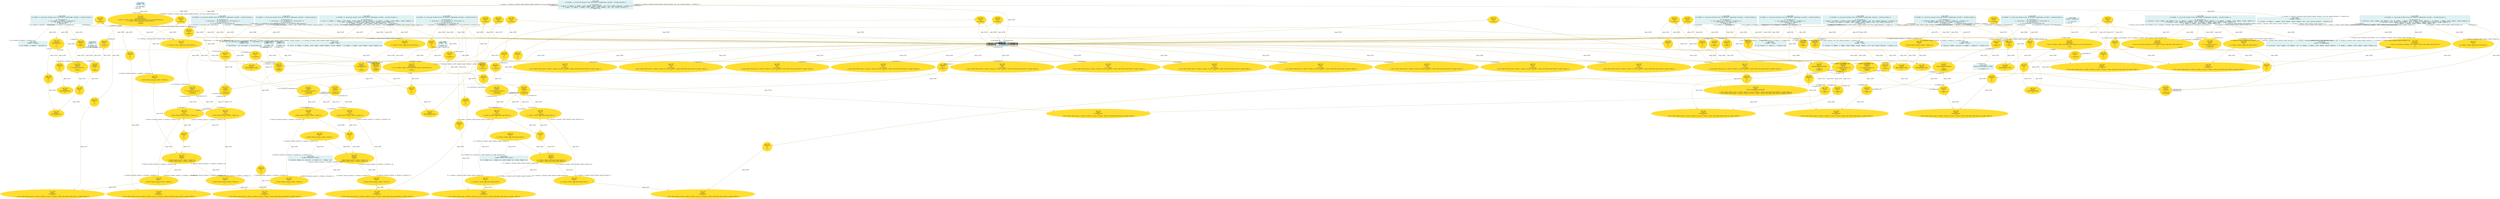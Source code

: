 digraph g{node_21521 [shape="box", style="filled", color="#dff1f2", fontname="Courier", label="node_21521
<%=a0%>=theInterface.mouse;

0: {buttons: Number out, position: {x: Number out, y: Number out}}" ]
node_21523 [shape="box", style="filled", color="#dff1f2", fontname="Courier", label="node_21523
<%=a0%>=theInterface.layout;

0: {x: Number out, y: Number out, width: Number out, height: Number out}" ]
node_21525 [shape="box", style="filled", color="#dff1f2", fontname="Courier", label="node_21525
theInterface.graphics=<%=a0%>;

0: Graphics in" ]
node_21533 [shape="ellipse", style="filled", color="#ffde2f", fontname="Times", label="node_21533
Identifier
#thebuttonsofthemouse
0: ?" ]
node_21536 [shape="ellipse", style="filled", color="#ffde2f", fontname="Times", label="node_21536
CoReference
$?
0: ?
1: ?" ]
node_21539 [shape="ellipse", style="filled", color="#ffde2f", fontname="Times", label="node_21539
Identifier
#thepositionofthemouse
0: ?" ]
node_21541 [shape="ellipse", style="filled", color="#ffde2f", fontname="Times", label="node_21541
CoReference
$?
0: ?
1: ?" ]
node_21544 [shape="ellipse", style="filled", color="#ffde2f", fontname="Times", label="node_21544
Composition
{buttons:$,position:$}
0: ?
1: ?
2: ?" ]
node_21548 [shape="ellipse", style="filled", color="#ffde2f", fontname="Times", label="node_21548
Identifier
#thelayoutforbuttonwidget
0: ?" ]
node_21551 [shape="ellipse", style="filled", color="#ffde2f", fontname="Times", label="node_21551
CoReference
$?
0: ?
1: ?" ]
node_21554 [shape="ellipse", style="filled", color="#ffde2f", fontname="Times", label="node_21554
Identifier
#thegraphicsforbuttonwidget
0: ?" ]
node_21557 [shape="ellipse", style="filled", color="#ffde2f", fontname="Times", label="node_21557
Reference
$!
0: ?
1: ?" ]
node_21570 [shape="ellipse", style="filled", color="#ffde2f", fontname="Times", label="node_21570
Reference
$!
0: ?
1: ?" ]
node_21574 [shape="ellipse", style="filled", color="#ffde2f", fontname="Times", label="node_21574
Identifier
#$withaddedmargin$
0: ?
1: ?
2: Number in" ]
node_21579 [shape="ellipse", style="filled", color="#ffde2f", fontname="Times", label="node_21579
Reference
$!
0: {x: Number, y: Number, width: Number, height: Number} out
1: ?" ]
node_21584 [shape="ellipse", style="filled", color="#ffde2f", fontname="Times", label="node_21584
Composition
{rect:$margin:$}
0: {rect: {x: Number, y: Number, width: Number, height: Number}, margin: Number} out
1: ?
2: Number in" ]
node_21588 [shape="ellipse", style="filled", color="#ffde2f", fontname="Times", label="node_21588
CoReference
$?
0: {x: Number, y: Number, width: Number, height: Number} in
1: ?" ]
node_21602 [shape="ellipse", style="filled", color="#ffde2f", fontname="Times", label="node_21602
Reference
$!
0: ?
1: ?" ]
node_21610 [shape="ellipse", style="filled", color="#ffde2f", fontname="Times", label="node_21610
Identifier
#resultof$==$
0: ?
1: ?
2: Number in" ]
node_21615 [shape="ellipse", style="filled", color="#ffde2f", fontname="Times", label="node_21615
Reference
$!
0: Boolean out
1: ?" ]
node_21620 [shape="ellipse", style="filled", color="#ffde2f", fontname="Times", label="node_21620
Composition
{a:$,b:$}
0: {a: Number, b: Number} out
1: ?
2: Number in" ]
node_21624 [shape="ellipse", style="filled", color="#ffde2f", fontname="Times", label="node_21624
CoReference
$?
0: Boolean in
1: ?" ]
node_21636 [shape="ellipse", style="filled", color="#ffde2f", fontname="Times", label="node_21636
Composition
{layout:$text:$pushed:$}
0: {layout: {x: Number, y: Number, width: Number, height: Number}, text: Text, pushed: Boolean} out
1: {x: Number, y: Number, width: Number, height: Number} in
2: Text in
3: Boolean in" ]
node_21641 [shape="ellipse", style="filled", color="#ffde2f", fontname="Times", label="node_21641
CoReference
$?
0: Graphics in
1: ?" ]
node_21659 [shape="ellipse", style="filled", color="#ffde2f", fontname="Times", label="node_21659
Identifier
#thelayoutforlabelwidget
0: ?" ]
node_21662 [shape="ellipse", style="filled", color="#ffde2f", fontname="Times", label="node_21662
CoReference
$?
0: ?
1: ?" ]
node_21665 [shape="ellipse", style="filled", color="#ffde2f", fontname="Times", label="node_21665
Identifier
#thegraphicsforlabelwidget
0: ?" ]
node_21668 [shape="ellipse", style="filled", color="#ffde2f", fontname="Times", label="node_21668
Reference
$!
0: ?
1: ?" ]
node_21677 [shape="ellipse", style="filled", color="#ffde2f", fontname="Times", label="node_21677
Reference
$!
0: ?
1: ?" ]
node_21682 [shape="ellipse", style="filled", color="#ffde2f", fontname="Times", label="node_21682
Composition
{layout:$text:$}
0: {layout: {x: Number, y: Number, width: Number, height: Number}, text: Text, pushed: Boolean} out
1: ?
2: Text in" ]
node_21686 [shape="ellipse", style="filled", color="#ffde2f", fontname="Times", label="node_21686
CoReference
$?
0: Graphics in
1: ?" ]
node_21704 [shape="ellipse", style="filled", color="#ffde2f", fontname="Times", label="node_21704
Identifier
#resultof$.mouse
0: ?
1: {mouse: {buttons: Number, position: {x: Number, y: Number}} out, layout: {x: Number, y: Number, width: Number, height: Number} out, graphics: Graphics in}" ]
node_21708 [shape="ellipse", style="filled", color="#ffde2f", fontname="Times", label="node_21708
Reference
$!
0: {buttons: Number, position: {x: Number, y: Number}} in
1: ?" ]
node_21711 [shape="ellipse", style="filled", color="#ffde2f", fontname="Times", label="node_21711
CoReference
$?
0: ?
1: ?" ]
node_21717 [shape="ellipse", style="filled", color="#ffde2f", fontname="Times", label="node_21717
Affectation
$=$
0: Activation in
1: {mouse: {buttons: Number, position: {x: Number, y: Number}} out, layout: {x: Number, y: Number, width: Number, height: Number} out, graphics: Graphics in}
2: ?" ]
node_21726 [shape="ellipse", style="filled", color="#ffde2f", fontname="Times", label="node_21726
Identifier
#resultof$.mouse
0: ?
1: {mouse: {buttons: Number, position: {x: Number, y: Number}} out, layout: {x: Number, y: Number, width: Number, height: Number} out, graphics: Graphics in}" ]
node_21730 [shape="ellipse", style="filled", color="#ffde2f", fontname="Times", label="node_21730
Reference
$!
0: {buttons: Number, position: {x: Number, y: Number}} in
1: ?" ]
node_21733 [shape="ellipse", style="filled", color="#ffde2f", fontname="Times", label="node_21733
CoReference
$?
0: ?
1: ?" ]
node_21739 [shape="ellipse", style="filled", color="#ffde2f", fontname="Times", label="node_21739
Affectation
$=$
0: Activation in
1: {mouse: {buttons: Number, position: {x: Number, y: Number}} out, layout: {x: Number, y: Number, width: Number, height: Number} out, graphics: Graphics in}
2: ?" ]
node_21748 [shape="ellipse", style="filled", color="#ffde2f", fontname="Times", label="node_21748
Identifier
#both$and$
0: ?
1: {buttons: Number, position: {x: Number, y: Number}} out
2: {buttons: Number, position: {x: Number, y: Number}} out" ]
node_21753 [shape="ellipse", style="filled", color="#ffde2f", fontname="Times", label="node_21753
CoReference
$?
0: {buttons: Number, position: {x: Number, y: Number}} in
1: ?" ]
node_21756 [shape="ellipse", style="filled", color="#ffde2f", fontname="Times", label="node_21756
Reference
$!
0: ?
1: ?" ]
node_21760 [shape="ellipse", style="filled", color="#ffde2f", fontname="Times", label="node_21760
Affectation
$=$
0: Activation in
1: {buttons: Number, position: {x: Number, y: Number}} out
2: ?" ]
node_21765 [shape="ellipse", style="filled", color="#ffde2f", fontname="Times", label="node_21765
Affectation
$=$
0: Activation in
1: {buttons: Number, position: {x: Number, y: Number}} out
2: ?" ]
node_21770 [shape="ellipse", style="filled", color="#ffde2f", fontname="Times", label="node_21770
Identifier
variableall$$
0: ?
1: Activation out
2: Activation out" ]
node_21775 [shape="ellipse", style="filled", color="#ffde2f", fontname="Times", label="node_21775
CoReference
$?
0: Activation in
1: ?" ]
node_21783 [shape="ellipse", style="filled", color="#ffde2f", fontname="Times", label="node_21783
Reference
$!
0: Activation out
1: ?" ]
node_21786 [shape="ellipse", style="filled", color="#ffde2f", fontname="Times", label="node_21786
Composition
{a:$b:$}
0: {a: Activation, b: Activation} in
1: Activation out
2: Activation out" ]
node_21803 [shape="ellipse", style="filled", color="#ffde2f", fontname="Times", label="node_21803
Identifier
#thelayoutofsplitcolumncontaining$and$
0: ?
1: {mouse: {buttons: Number, position: {x: Number, y: Number}} out, layout: {x: Number, y: Number, width: Number, height: Number} out, graphics: Graphics in}
2: {mouse: {buttons: Number, position: {x: Number, y: Number}} out, layout: {x: Number, y: Number, width: Number, height: Number} out, graphics: Graphics in}" ]
node_21808 [shape="ellipse", style="filled", color="#ffde2f", fontname="Times", label="node_21808
CoReference
$?
0: ?
1: ?" ]
node_21811 [shape="ellipse", style="filled", color="#ffde2f", fontname="Times", label="node_21811
Identifier
#resultof$.graphics
0: ?
1: {mouse: {buttons: Number, position: {x: Number, y: Number}} out, layout: {x: Number, y: Number, width: Number, height: Number} out, graphics: Graphics in}" ]
node_21815 [shape="ellipse", style="filled", color="#ffde2f", fontname="Times", label="node_21815
Reference
$!
0: Graphics out
1: ?" ]
node_21818 [shape="ellipse", style="filled", color="#ffde2f", fontname="Times", label="node_21818
CoReference
$?
0: ?
1: ?" ]
node_21824 [shape="ellipse", style="filled", color="#ffde2f", fontname="Times", label="node_21824
Affectation
$=$
0: Activation in
1: {mouse: {buttons: Number, position: {x: Number, y: Number}} out, layout: {x: Number, y: Number, width: Number, height: Number} out, graphics: Graphics in}
2: ?" ]
node_21833 [shape="ellipse", style="filled", color="#ffde2f", fontname="Times", label="node_21833
Identifier
#resultof$.graphics
0: ?
1: {mouse: {buttons: Number, position: {x: Number, y: Number}} out, layout: {x: Number, y: Number, width: Number, height: Number} out, graphics: Graphics in}" ]
node_21837 [shape="ellipse", style="filled", color="#ffde2f", fontname="Times", label="node_21837
Reference
$!
0: Graphics out
1: ?" ]
node_21840 [shape="ellipse", style="filled", color="#ffde2f", fontname="Times", label="node_21840
CoReference
$?
0: ?
1: ?" ]
node_21846 [shape="ellipse", style="filled", color="#ffde2f", fontname="Times", label="node_21846
Affectation
$=$
0: Activation in
1: {mouse: {buttons: Number, position: {x: Number, y: Number}} out, layout: {x: Number, y: Number, width: Number, height: Number} out, graphics: Graphics in}
2: ?" ]
node_21855 [shape="ellipse", style="filled", color="#ffde2f", fontname="Times", label="node_21855
Identifier
#resultofgraphicscontaining$and$
0: ?
1: Graphics in
2: Graphics in" ]
node_21860 [shape="ellipse", style="filled", color="#ffde2f", fontname="Times", label="node_21860
Reference
$!
0: Graphics out
1: ?" ]
node_21866 [shape="ellipse", style="filled", color="#ffde2f", fontname="Times", label="node_21866
Composition
{a:$,b:$}
0: {a: Graphics, b: Graphics} out
1: Graphics in
2: Graphics in" ]
node_21870 [shape="ellipse", style="filled", color="#ffde2f", fontname="Times", label="node_21870
CoReference
$?
0: Graphics in
1: ?" ]
node_21895 [shape="ellipse", style="filled", color="#ffde2f", fontname="Times", label="node_21895
Composition
{start:$end:$}
0: ?
1: Number in
2: Number in" ]
node_21899 [shape="ellipse", style="filled", color="#ffde2f", fontname="Times", label="node_21899
Reference
$!
0: ?
1: ?" ]
node_21903 [shape="ellipse", style="filled", color="#ffde2f", fontname="Times", label="node_21903
Composition
{interval:$rect:$}
0: {interval: {start: Number, end: Number}, rect: {x: Number, y: Number, width: Number, height: Number}} out
1: ?
2: ?" ]
node_21907 [shape="ellipse", style="filled", color="#ffde2f", fontname="Times", label="node_21907
Identifier
#resultof$.layout
0: ?
1: {mouse: {buttons: Number, position: {x: Number, y: Number}} out, layout: {x: Number, y: Number, width: Number, height: Number} out, graphics: Graphics in}" ]
node_21911 [shape="ellipse", style="filled", color="#ffde2f", fontname="Times", label="node_21911
Reference
$!
0: {x: Number, y: Number, width: Number, height: Number} in
1: ?" ]
node_21914 [shape="ellipse", style="filled", color="#ffde2f", fontname="Times", label="node_21914
CoReference
$?
0: ?
1: ?" ]
node_21920 [shape="ellipse", style="filled", color="#ffde2f", fontname="Times", label="node_21920
Affectation
$=$
0: Activation in
1: {mouse: {buttons: Number, position: {x: Number, y: Number}} out, layout: {x: Number, y: Number, width: Number, height: Number} out, graphics: Graphics in}
2: ?" ]
node_21934 [shape="ellipse", style="filled", color="#ffde2f", fontname="Times", label="node_21934
Composition
{start:$end:$}
0: ?
1: Number in
2: Number in" ]
node_21938 [shape="ellipse", style="filled", color="#ffde2f", fontname="Times", label="node_21938
Composition
{interval:$rect:$}
0: {interval: {start: Number, end: Number}, rect: {x: Number, y: Number, width: Number, height: Number}} out
1: ?
2: ?" ]
node_21942 [shape="ellipse", style="filled", color="#ffde2f", fontname="Times", label="node_21942
Identifier
#resultof$.layout
0: ?
1: {mouse: {buttons: Number, position: {x: Number, y: Number}} out, layout: {x: Number, y: Number, width: Number, height: Number} out, graphics: Graphics in}" ]
node_21946 [shape="ellipse", style="filled", color="#ffde2f", fontname="Times", label="node_21946
Reference
$!
0: {x: Number, y: Number, width: Number, height: Number} in
1: ?" ]
node_21949 [shape="ellipse", style="filled", color="#ffde2f", fontname="Times", label="node_21949
CoReference
$?
0: ?
1: ?" ]
node_21955 [shape="ellipse", style="filled", color="#ffde2f", fontname="Times", label="node_21955
Affectation
$=$
0: Activation in
1: {mouse: {buttons: Number, position: {x: Number, y: Number}} out, layout: {x: Number, y: Number, width: Number, height: Number} out, graphics: Graphics in}
2: ?" ]
node_21969 [shape="ellipse", style="filled", color="#ffde2f", fontname="Times", label="node_21969
Identifier
variableall$$
0: ?
1: Activation out
2: Activation out" ]
node_21974 [shape="ellipse", style="filled", color="#ffde2f", fontname="Times", label="node_21974
CoReference
$?
0: Activation in
1: ?" ]
node_21977 [shape="ellipse", style="filled", color="#ffde2f", fontname="Times", label="node_21977
Reference
$!
0: Activation out
1: ?" ]
node_21980 [shape="ellipse", style="filled", color="#ffde2f", fontname="Times", label="node_21980
Composition
{a:$b:$}
0: {a: Activation, b: Activation} in
1: Activation out
2: Activation out" ]
node_22002 [shape="ellipse", style="filled", color="#ffde2f", fontname="Times", label="node_22002
Identifier
#themouseforcursorwidget
0: ?" ]
node_22005 [shape="ellipse", style="filled", color="#ffde2f", fontname="Times", label="node_22005
CoReference
$?
0: ?
1: ?" ]
node_22008 [shape="ellipse", style="filled", color="#ffde2f", fontname="Times", label="node_22008
Identifier
#thegraphicsforcursorwidget
0: ?" ]
node_22011 [shape="ellipse", style="filled", color="#ffde2f", fontname="Times", label="node_22011
Reference
$!
0: ?
1: ?" ]
node_22020 [shape="ellipse", style="filled", color="#ffde2f", fontname="Times", label="node_22020
Reference
$!
0: {buttons: Number, position: {x: Number, y: Number}} out
1: ?" ]
node_22023 [shape="ellipse", style="filled", color="#ffde2f", fontname="Times", label="node_22023
CoReference
$?
0: Graphics in
1: ?" ]
node_22040 [shape="ellipse", style="filled", color="#ffde2f", fontname="Times", label="node_22040
Identifier
#resultof$.mouse
0: ?
1: {mouse: {buttons: Number, position: {x: Number, y: Number}} out, layout: {x: Number, y: Number, width: Number, height: Number} out, graphics: Graphics in}" ]
node_22044 [shape="ellipse", style="filled", color="#ffde2f", fontname="Times", label="node_22044
Reference
$!
0: {buttons: Number, position: {x: Number, y: Number}} in
1: ?" ]
node_22047 [shape="ellipse", style="filled", color="#ffde2f", fontname="Times", label="node_22047
CoReference
$?
0: ?
1: ?" ]
node_22053 [shape="ellipse", style="filled", color="#ffde2f", fontname="Times", label="node_22053
Affectation
$=$
0: Activation in
1: {mouse: {buttons: Number, position: {x: Number, y: Number}} out, layout: {x: Number, y: Number, width: Number, height: Number} out, graphics: Graphics in}
2: ?" ]
node_22062 [shape="ellipse", style="filled", color="#ffde2f", fontname="Times", label="node_22062
Identifier
#resultof$.mouse
0: ?
1: {mouse: {buttons: Number, position: {x: Number, y: Number}} out, layout: {x: Number, y: Number, width: Number, height: Number} out, graphics: Graphics in}" ]
node_22066 [shape="ellipse", style="filled", color="#ffde2f", fontname="Times", label="node_22066
Reference
$!
0: {buttons: Number, position: {x: Number, y: Number}} in
1: ?" ]
node_22069 [shape="ellipse", style="filled", color="#ffde2f", fontname="Times", label="node_22069
CoReference
$?
0: ?
1: ?" ]
node_22075 [shape="ellipse", style="filled", color="#ffde2f", fontname="Times", label="node_22075
Affectation
$=$
0: Activation in
1: {mouse: {buttons: Number, position: {x: Number, y: Number}} out, layout: {x: Number, y: Number, width: Number, height: Number} out, graphics: Graphics in}
2: ?" ]
node_22084 [shape="ellipse", style="filled", color="#ffde2f", fontname="Times", label="node_22084
Identifier
#both$and$
0: ?
1: {buttons: Number, position: {x: Number, y: Number}} out
2: {buttons: Number, position: {x: Number, y: Number}} out" ]
node_22089 [shape="ellipse", style="filled", color="#ffde2f", fontname="Times", label="node_22089
CoReference
$?
0: {buttons: Number, position: {x: Number, y: Number}} in
1: ?" ]
node_22092 [shape="ellipse", style="filled", color="#ffde2f", fontname="Times", label="node_22092
Reference
$!
0: ?
1: ?" ]
node_22096 [shape="ellipse", style="filled", color="#ffde2f", fontname="Times", label="node_22096
Affectation
$=$
0: Activation in
1: {buttons: Number, position: {x: Number, y: Number}} out
2: ?" ]
node_22101 [shape="ellipse", style="filled", color="#ffde2f", fontname="Times", label="node_22101
Affectation
$=$
0: Activation in
1: {buttons: Number, position: {x: Number, y: Number}} out
2: ?" ]
node_22106 [shape="ellipse", style="filled", color="#ffde2f", fontname="Times", label="node_22106
Identifier
variableall$$
0: ?
1: Activation out
2: Activation out" ]
node_22111 [shape="ellipse", style="filled", color="#ffde2f", fontname="Times", label="node_22111
CoReference
$?
0: Activation in
1: ?" ]
node_22114 [shape="ellipse", style="filled", color="#ffde2f", fontname="Times", label="node_22114
Reference
$!
0: Activation out
1: ?" ]
node_22117 [shape="ellipse", style="filled", color="#ffde2f", fontname="Times", label="node_22117
Composition
{a:$b:$}
0: {a: Activation, b: Activation} in
1: Activation out
2: Activation out" ]
node_22134 [shape="ellipse", style="filled", color="#ffde2f", fontname="Times", label="node_22134
Identifier
#resultof$.layout
0: ?
1: {mouse: {buttons: Number, position: {x: Number, y: Number}} out, layout: {x: Number, y: Number, width: Number, height: Number} out, graphics: Graphics in}" ]
node_22138 [shape="ellipse", style="filled", color="#ffde2f", fontname="Times", label="node_22138
Reference
$!
0: {x: Number, y: Number, width: Number, height: Number} in
1: ?" ]
node_22141 [shape="ellipse", style="filled", color="#ffde2f", fontname="Times", label="node_22141
CoReference
$?
0: ?
1: ?" ]
node_22147 [shape="ellipse", style="filled", color="#ffde2f", fontname="Times", label="node_22147
Affectation
$=$
0: Activation in
1: {mouse: {buttons: Number, position: {x: Number, y: Number}} out, layout: {x: Number, y: Number, width: Number, height: Number} out, graphics: Graphics in}
2: ?" ]
node_22156 [shape="ellipse", style="filled", color="#ffde2f", fontname="Times", label="node_22156
Identifier
#resultof$.layout
0: ?
1: {mouse: {buttons: Number, position: {x: Number, y: Number}} out, layout: {x: Number, y: Number, width: Number, height: Number} out, graphics: Graphics in}" ]
node_22160 [shape="ellipse", style="filled", color="#ffde2f", fontname="Times", label="node_22160
Reference
$!
0: {x: Number, y: Number, width: Number, height: Number} in
1: ?" ]
node_22163 [shape="ellipse", style="filled", color="#ffde2f", fontname="Times", label="node_22163
CoReference
$?
0: ?
1: ?" ]
node_22169 [shape="ellipse", style="filled", color="#ffde2f", fontname="Times", label="node_22169
Affectation
$=$
0: Activation in
1: {mouse: {buttons: Number, position: {x: Number, y: Number}} out, layout: {x: Number, y: Number, width: Number, height: Number} out, graphics: Graphics in}
2: ?" ]
node_22178 [shape="ellipse", style="filled", color="#ffde2f", fontname="Times", label="node_22178
Identifier
#both2$and$
0: ?
1: {x: Number, y: Number, width: Number, height: Number} out
2: {x: Number, y: Number, width: Number, height: Number} out" ]
node_22183 [shape="ellipse", style="filled", color="#ffde2f", fontname="Times", label="node_22183
CoReference
$?
0: {x: Number, y: Number, width: Number, height: Number} in
1: ?" ]
node_22186 [shape="ellipse", style="filled", color="#ffde2f", fontname="Times", label="node_22186
Reference
$!
0: ?
1: ?" ]
node_22190 [shape="ellipse", style="filled", color="#ffde2f", fontname="Times", label="node_22190
Affectation
$=$
0: Activation in
1: {x: Number, y: Number, width: Number, height: Number} out
2: ?" ]
node_22195 [shape="ellipse", style="filled", color="#ffde2f", fontname="Times", label="node_22195
Affectation
$=$
0: Activation in
1: {x: Number, y: Number, width: Number, height: Number} out
2: ?" ]
node_22200 [shape="ellipse", style="filled", color="#ffde2f", fontname="Times", label="node_22200
Identifier
variableall$$
0: ?
1: Activation out
2: Activation out" ]
node_22205 [shape="ellipse", style="filled", color="#ffde2f", fontname="Times", label="node_22205
CoReference
$?
0: Activation in
1: ?" ]
node_22208 [shape="ellipse", style="filled", color="#ffde2f", fontname="Times", label="node_22208
Reference
$!
0: Activation out
1: ?" ]
node_22211 [shape="ellipse", style="filled", color="#ffde2f", fontname="Times", label="node_22211
Composition
{a:$b:$}
0: {a: Activation, b: Activation} in
1: Activation out
2: Activation out" ]
node_22228 [shape="ellipse", style="filled", color="#ffde2f", fontname="Times", label="node_22228
Identifier
#resultof$.graphics
0: ?
1: {mouse: {buttons: Number, position: {x: Number, y: Number}} out, layout: {x: Number, y: Number, width: Number, height: Number} out, graphics: Graphics in}" ]
node_22232 [shape="ellipse", style="filled", color="#ffde2f", fontname="Times", label="node_22232
Reference
$!
0: Graphics out
1: ?" ]
node_22235 [shape="ellipse", style="filled", color="#ffde2f", fontname="Times", label="node_22235
CoReference
$?
0: ?
1: ?" ]
node_22241 [shape="ellipse", style="filled", color="#ffde2f", fontname="Times", label="node_22241
Affectation
$=$
0: Activation in
1: {mouse: {buttons: Number, position: {x: Number, y: Number}} out, layout: {x: Number, y: Number, width: Number, height: Number} out, graphics: Graphics in}
2: ?" ]
node_22250 [shape="ellipse", style="filled", color="#ffde2f", fontname="Times", label="node_22250
Identifier
#resultof$.graphics
0: ?
1: {mouse: {buttons: Number, position: {x: Number, y: Number}} out, layout: {x: Number, y: Number, width: Number, height: Number} out, graphics: Graphics in}" ]
node_22254 [shape="ellipse", style="filled", color="#ffde2f", fontname="Times", label="node_22254
Reference
$!
0: Graphics out
1: ?" ]
node_22257 [shape="ellipse", style="filled", color="#ffde2f", fontname="Times", label="node_22257
CoReference
$?
0: ?
1: ?" ]
node_22263 [shape="ellipse", style="filled", color="#ffde2f", fontname="Times", label="node_22263
Affectation
$=$
0: Activation in
1: {mouse: {buttons: Number, position: {x: Number, y: Number}} out, layout: {x: Number, y: Number, width: Number, height: Number} out, graphics: Graphics in}
2: ?" ]
node_22272 [shape="ellipse", style="filled", color="#ffde2f", fontname="Times", label="node_22272
Identifier
#resultofgraphicscontaining$and$
0: ?
1: Graphics in
2: Graphics in" ]
node_22277 [shape="ellipse", style="filled", color="#ffde2f", fontname="Times", label="node_22277
Reference
$!
0: Graphics out
1: ?" ]
node_22280 [shape="ellipse", style="filled", color="#ffde2f", fontname="Times", label="node_22280
Composition
{a:$,b:$}
0: {a: Graphics, b: Graphics} out
1: Graphics in
2: Graphics in" ]
node_22284 [shape="ellipse", style="filled", color="#ffde2f", fontname="Times", label="node_22284
CoReference
$?
0: Graphics in
1: ?" ]
node_22301 [shape="box", style="filled", color="#dff1f2", fontname="Courier", label="node_22301
<%=a0%> = active;

0: Activation out" ]
node_22388 [shape="box", style="filled", color="#dff1f2", fontname="Courier", label="node_22388
<%=a0%> = button;

0: {{layout: {x: Number, y: Number, width: Number, height: Number}, text: Text, pushed: Boolean} -> Graphics} out" ]
node_22390 [shape="box", style="filled", color="#dff1f2", fontname="Courier", label="node_22390
<%=a0%> = inset;

0: {{rect: {x: Number, y: Number, width: Number, height: Number}, margin: Number} -> {x: Number, y: Number, width: Number, height: Number}} out" ]
node_22392 [shape="box", style="filled", color="#dff1f2", fontname="Courier", label="node_22392
<%=a0%> = isEqual;

0: {{a: Number, b: Number} -> Boolean} out" ]
node_22394 [shape="box", style="filled", color="#dff1f2", fontname="Courier", label="node_22394
<%=a0%> = label;

0: {{layout: {x: Number, y: Number, width: Number, height: Number}, text: Text, pushed: Boolean} -> Graphics} out" ]
node_22396 [shape="box", style="filled", color="#dff1f2", fontname="Courier", label="node_22396
<%=a0%> = all;

0: {Activation -> {a: Activation, b: Activation}} out" ]
node_22401 [shape="box", style="filled", color="#dff1f2", fontname="Courier", label="node_22401
<%=a0%> = group;

0: {{a: Graphics, b: Graphics} -> Graphics} out" ]
node_22404 [shape="box", style="filled", color="#dff1f2", fontname="Courier", label="node_22404
<%=a0%> = columnElement;

0: {{interval: {start: Number, end: Number}, rect: {x: Number, y: Number, width: Number, height: Number}} -> {x: Number, y: Number, width: Number, height: Number}} out" ]
node_22407 [shape="box", style="filled", color="#dff1f2", fontname="Courier", label="node_22407
<%=a0%> = cursor;

0: {{buttons: Number, position: {x: Number, y: Number}} -> Graphics} out" ]
node_22409 [shape="box", style="filled", color="#dff1f2", fontname="Courier", label="node_22409
<%=a0%> = 20;

0: Number out" ]
node_22412 [shape="box", style="filled", color="#dff1f2", fontname="Courier", label="node_22412
<%=a0%> = 1;

0: Number out" ]
node_22416 [shape="box", style="filled", color="#dff1f2", fontname="Courier", label="node_22416
<%=a0%> = 0;

0: Number out" ]
node_22418 [shape="box", style="filled", color="#dff1f2", fontname="Courier", label="node_22418
<%=a0%> = 0.5;

0: Number out" ]
node_22421 [shape="box", style="filled", color="#dff1f2", fontname="Courier", label="node_22421
<%=a0%> = OK;

0: Text out" ]
node_22423 [shape="box", style="filled", color="#dff1f2", fontname="Courier", label="node_22423
<%=a0%> = Labeltext;

0: Text out" ]
node_22425 [shape="box", style="filled", color="#dff1f2", fontname="Courier", label="node_22425
if(<%=a0%> === active && <%=a1%>!==null && <%=a1%>!==undefined) {<%=a3%> = <%=a1%>(<%=a2%>);}

0: Activation in
1: {{rect: {x: Number, y: Number, width: Number, height: Number}, margin: Number} -> {x: Number, y: Number, width: Number, height: Number}} in
2: {rect: {x: Number, y: Number, width: Number, height: Number}, margin: Number} in
3: {x: Number, y: Number, width: Number, height: Number} out" ]
node_22430 [shape="box", style="filled", color="#dff1f2", fontname="Courier", label="node_22430
if(<%=a0%> === active && <%=a1%>!==null && <%=a1%>!==undefined) {<%=a3%> = <%=a1%>(<%=a2%>);}

0: Activation in
1: {{a: Number, b: Number} -> Boolean} in
2: {a: Number, b: Number} in
3: Boolean out" ]
node_22435 [shape="box", style="filled", color="#dff1f2", fontname="Courier", label="node_22435
if(<%=a0%> === active && <%=a1%>!==null && <%=a1%>!==undefined) {<%=a3%> = <%=a1%>(<%=a2%>);}

0: Activation in
1: {{layout: {x: Number, y: Number, width: Number, height: Number}, text: Text, pushed: Boolean} -> Graphics} in
2: {layout: {x: Number, y: Number, width: Number, height: Number}, text: Text, pushed: Boolean} in
3: Graphics out" ]
node_22440 [shape="box", style="filled", color="#dff1f2", fontname="Courier", label="node_22440
if(<%=a0%> === active && <%=a1%>!==null && <%=a1%>!==undefined) {<%=a3%> = <%=a1%>(<%=a2%>);}

0: Activation in
1: {{layout: {x: Number, y: Number, width: Number, height: Number}, text: Text, pushed: Boolean} -> Graphics} in
2: {layout: {x: Number, y: Number, width: Number, height: Number}, text: Text, pushed: Boolean} in
3: Graphics out" ]
node_22445 [shape="box", style="filled", color="#dff1f2", fontname="Courier", label="node_22445
if(<%=a0%> === active && <%=a1%>!==null && <%=a1%>!==undefined) {<%=a3%> = <%=a1%>(<%=a2%>);}

0: Activation in
1: {Activation -> {a: Activation, b: Activation}} in
2: Activation in
3: {a: Activation, b: Activation} out" ]
node_22450 [shape="box", style="filled", color="#dff1f2", fontname="Courier", label="node_22450
if(<%=a0%> === active && <%=a1%>!==null && <%=a1%>!==undefined) {<%=a3%> = <%=a1%>(<%=a2%>);}

0: Activation in
1: {{a: Graphics, b: Graphics} -> Graphics} in
2: {a: Graphics, b: Graphics} in
3: Graphics out" ]
node_22455 [shape="box", style="filled", color="#dff1f2", fontname="Courier", label="node_22455
if(<%=a0%> === active && <%=a1%>!==null && <%=a1%>!==undefined) {<%=a3%> = <%=a1%>(<%=a2%>);}

0: Activation in
1: {{interval: {start: Number, end: Number}, rect: {x: Number, y: Number, width: Number, height: Number}} -> {x: Number, y: Number, width: Number, height: Number}} in
2: {interval: {start: Number, end: Number}, rect: {x: Number, y: Number, width: Number, height: Number}} in
3: {x: Number, y: Number, width: Number, height: Number} out" ]
node_22461 [shape="box", style="filled", color="#dff1f2", fontname="Courier", label="node_22461
if(<%=a0%> === active && <%=a1%>!==null && <%=a1%>!==undefined) {<%=a3%> = <%=a1%>(<%=a2%>);}

0: Activation in
1: {{interval: {start: Number, end: Number}, rect: {x: Number, y: Number, width: Number, height: Number}} -> {x: Number, y: Number, width: Number, height: Number}} in
2: {interval: {start: Number, end: Number}, rect: {x: Number, y: Number, width: Number, height: Number}} in
3: {x: Number, y: Number, width: Number, height: Number} out" ]
node_22467 [shape="box", style="filled", color="#dff1f2", fontname="Courier", label="node_22467
if(<%=a0%> === active && <%=a1%>!==null && <%=a1%>!==undefined) {<%=a3%> = <%=a1%>(<%=a2%>);}

0: Activation in
1: {Activation -> {a: Activation, b: Activation}} in
2: Activation in
3: {a: Activation, b: Activation} out" ]
node_22472 [shape="box", style="filled", color="#dff1f2", fontname="Courier", label="node_22472
if(<%=a0%> === active && <%=a1%>!==null && <%=a1%>!==undefined) {<%=a3%> = <%=a1%>(<%=a2%>);}

0: Activation in
1: {{buttons: Number, position: {x: Number, y: Number}} -> Graphics} in
2: {buttons: Number, position: {x: Number, y: Number}} in
3: Graphics out" ]
node_22477 [shape="box", style="filled", color="#dff1f2", fontname="Courier", label="node_22477
if(<%=a0%> === active && <%=a1%>!==null && <%=a1%>!==undefined) {<%=a3%> = <%=a1%>(<%=a2%>);}

0: Activation in
1: {Activation -> {a: Activation, b: Activation}} in
2: Activation in
3: {a: Activation, b: Activation} out" ]
node_22482 [shape="box", style="filled", color="#dff1f2", fontname="Courier", label="node_22482
if(<%=a0%> === active && <%=a1%>!==null && <%=a1%>!==undefined) {<%=a3%> = <%=a1%>(<%=a2%>);}

0: Activation in
1: {Activation -> {a: Activation, b: Activation}} in
2: Activation in
3: {a: Activation, b: Activation} out" ]
node_22487 [shape="box", style="filled", color="#dff1f2", fontname="Courier", label="node_22487
if(<%=a0%> === active && <%=a1%>!==null && <%=a1%>!==undefined) {<%=a3%> = <%=a1%>(<%=a2%>);}

0: Activation in
1: {{a: Graphics, b: Graphics} -> Graphics} in
2: {a: Graphics, b: Graphics} in
3: Graphics out" ]
node_22495 [shape="ellipse", style="filled", color="#ffde2f", fontname="Times", label="node_22495
Affectation
$=$
0: Activation in" ]
node_22499 [shape="ellipse", style="filled", color="#ffde2f", fontname="Times", label="node_22499
Affectation
$=$
0: Activation in" ]
node_22503 [shape="ellipse", style="filled", color="#ffde2f", fontname="Times", label="node_22503
Affectation
$=$
0: Activation in" ]
node_22507 [shape="ellipse", style="filled", color="#ffde2f", fontname="Times", label="node_22507
Affectation
$=$
0: Activation in" ]
node_22511 [shape="ellipse", style="filled", color="#ffde2f", fontname="Times", label="node_22511
Affectation
$=$
0: Activation in" ]
node_22515 [shape="ellipse", style="filled", color="#ffde2f", fontname="Times", label="node_22515
Affectation
$=$
0: Activation in" ]
node_22519 [shape="ellipse", style="filled", color="#ffde2f", fontname="Times", label="node_22519
Affectation
$=$
0: Activation in" ]
node_22523 [shape="ellipse", style="filled", color="#ffde2f", fontname="Times", label="node_22523
Affectation
$=$
0: Activation in" ]
node_22527 [shape="ellipse", style="filled", color="#ffde2f", fontname="Times", label="node_22527
Affectation
$=$
0: Activation in" ]
node_22531 [shape="ellipse", style="filled", color="#ffde2f", fontname="Times", label="node_22531
Affectation
$=$
0: Activation in" ]
node_22535 [shape="ellipse", style="filled", color="#ffde2f", fontname="Times", label="node_22535
Affectation
$=$
0: Activation in" ]
node_22539 [shape="ellipse", style="filled", color="#ffde2f", fontname="Times", label="node_22539
Affectation
$=$
0: Activation in" ]
node_21536 -> node_21533 [dir=none, arrowHead=none, fontname="Times-Italic", arrowsize=1, color="#9d8400", label="edge_21537",  headlabel="0", taillabel="1" ]
node_21541 -> node_21539 [dir=none, arrowHead=none, fontname="Times-Italic", arrowsize=1, color="#9d8400", label="edge_21542",  headlabel="0", taillabel="1" ]
node_21544 -> node_21536 [dir=none, arrowHead=none, fontname="Times-Italic", arrowsize=1, color="#9d8400", label="edge_21545",  headlabel="0", taillabel="1: buttons" ]
node_21544 -> node_21541 [dir=none, arrowHead=none, fontname="Times-Italic", arrowsize=1, color="#9d8400", label="edge_21546",  headlabel="0", taillabel="2: position" ]
node_21551 -> node_21548 [dir=none, arrowHead=none, fontname="Times-Italic", arrowsize=1, color="#9d8400", label="edge_21552",  headlabel="0", taillabel="1" ]
node_21557 -> node_21554 [dir=none, arrowHead=none, fontname="Times-Italic", arrowsize=1, color="#9d8400", label="edge_21558",  headlabel="0", taillabel="1" ]
node_21570 -> node_21548 [dir=none, arrowHead=none, fontname="Times-Italic", arrowsize=1, color="#9d8400", label="edge_21571",  headlabel="0", taillabel="1" ]
node_21574 -> node_21570 [dir=none, arrowHead=none, fontname="Times-Italic", arrowsize=1, color="#9d8400", label="edge_21576",  headlabel="0", taillabel="1" ]
node_21579 -> node_21574 [dir=none, arrowHead=none, fontname="Times-Italic", arrowsize=1, color="#9d8400", label="edge_21580",  headlabel="0", taillabel="1" ]
node_21584 -> node_21570 [dir=none, arrowHead=none, fontname="Times-Italic", arrowsize=1, color="#9d8400", label="edge_21586",  headlabel="0", taillabel="1: rect" ]
node_21588 -> node_21574 [dir=none, arrowHead=none, fontname="Times-Italic", arrowsize=1, color="#9d8400", label="edge_21589",  headlabel="0", taillabel="1" ]
node_21602 -> node_21533 [dir=none, arrowHead=none, fontname="Times-Italic", arrowsize=1, color="#9d8400", label="edge_21603",  headlabel="0", taillabel="1" ]
node_21610 -> node_21602 [dir=none, arrowHead=none, fontname="Times-Italic", arrowsize=1, color="#9d8400", label="edge_21611",  headlabel="0", taillabel="1" ]
node_21615 -> node_21610 [dir=none, arrowHead=none, fontname="Times-Italic", arrowsize=1, color="#9d8400", label="edge_21616",  headlabel="0", taillabel="1" ]
node_21620 -> node_21602 [dir=none, arrowHead=none, fontname="Times-Italic", arrowsize=1, color="#9d8400", label="edge_21621",  headlabel="0", taillabel="1: a" ]
node_21624 -> node_21610 [dir=none, arrowHead=none, fontname="Times-Italic", arrowsize=1, color="#9d8400", label="edge_21625",  headlabel="0", taillabel="1" ]
node_21641 -> node_21554 [dir=none, arrowHead=none, fontname="Times-Italic", arrowsize=1, color="#9d8400", label="edge_21642",  headlabel="0", taillabel="1" ]
node_21662 -> node_21659 [dir=none, arrowHead=none, fontname="Times-Italic", arrowsize=1, color="#9d8400", label="edge_21663",  headlabel="0", taillabel="1" ]
node_21668 -> node_21665 [dir=none, arrowHead=none, fontname="Times-Italic", arrowsize=1, color="#9d8400", label="edge_21669",  headlabel="0", taillabel="1" ]
node_21677 -> node_21659 [dir=none, arrowHead=none, fontname="Times-Italic", arrowsize=1, color="#9d8400", label="edge_21678",  headlabel="0", taillabel="1" ]
node_21682 -> node_21677 [dir=none, arrowHead=none, fontname="Times-Italic", arrowsize=1, color="#9d8400", label="edge_21683",  headlabel="0", taillabel="1: layout" ]
node_21686 -> node_21665 [dir=none, arrowHead=none, fontname="Times-Italic", arrowsize=1, color="#9d8400", label="edge_21687",  headlabel="0", taillabel="1" ]
node_21708 -> node_21704 [dir=none, arrowHead=none, fontname="Times-Italic", arrowsize=1, color="#9d8400", label="edge_21709",  headlabel="0", taillabel="1" ]
node_21711 -> node_21704 [dir=none, arrowHead=none, fontname="Times-Italic", arrowsize=1, color="#9d8400", label="edge_21712",  headlabel="0", taillabel="1" ]
node_21730 -> node_21726 [dir=none, arrowHead=none, fontname="Times-Italic", arrowsize=1, color="#9d8400", label="edge_21731",  headlabel="0", taillabel="1" ]
node_21733 -> node_21726 [dir=none, arrowHead=none, fontname="Times-Italic", arrowsize=1, color="#9d8400", label="edge_21734",  headlabel="0", taillabel="1" ]
node_21753 -> node_21748 [dir=none, arrowHead=none, fontname="Times-Italic", arrowsize=1, color="#9d8400", label="edge_21754",  headlabel="0", taillabel="1" ]
node_21756 -> node_21748 [dir=none, arrowHead=none, fontname="Times-Italic", arrowsize=1, color="#9d8400", label="edge_21757",  headlabel="0", taillabel="1" ]
node_21760 -> node_21756 [dir=none, arrowHead=none, fontname="Times-Italic", arrowsize=1, color="#9d8400", label="edge_21762",  headlabel="0", taillabel="2" ]
node_21765 -> node_21756 [dir=none, arrowHead=none, fontname="Times-Italic", arrowsize=1, color="#9d8400", label="edge_21767",  headlabel="0", taillabel="2" ]
node_21770 -> node_21760 [dir=none, arrowHead=none, fontname="Times-Italic", arrowsize=1, color="#9d8400", label="edge_21771",  headlabel="0: Activation in", taillabel="1: Activation out" ]
node_21770 -> node_21765 [dir=none, arrowHead=none, fontname="Times-Italic", arrowsize=1, color="#9d8400", label="edge_21772",  headlabel="0: Activation in", taillabel="2: Activation out" ]
node_21775 -> node_21770 [dir=none, arrowHead=none, fontname="Times-Italic", arrowsize=1, color="#9d8400", label="edge_21776",  headlabel="0", taillabel="1" ]
node_21783 -> node_21770 [dir=none, arrowHead=none, fontname="Times-Italic", arrowsize=1, color="#9d8400", label="edge_21784",  headlabel="0", taillabel="1" ]
node_21786 -> node_21760 [dir=none, arrowHead=none, fontname="Times-Italic", arrowsize=1, color="#9d8400", label="edge_21787",  headlabel="0: Activation in", taillabel="1: Activation out: a" ]
node_21786 -> node_21765 [dir=none, arrowHead=none, fontname="Times-Italic", arrowsize=1, color="#9d8400", label="edge_21788",  headlabel="0: Activation in", taillabel="2: Activation out: b" ]
node_21808 -> node_21803 [dir=none, arrowHead=none, fontname="Times-Italic", arrowsize=1, color="#9d8400", label="edge_21809",  headlabel="0", taillabel="1" ]
node_21815 -> node_21811 [dir=none, arrowHead=none, fontname="Times-Italic", arrowsize=1, color="#9d8400", label="edge_21816",  headlabel="0", taillabel="1" ]
node_21818 -> node_21811 [dir=none, arrowHead=none, fontname="Times-Italic", arrowsize=1, color="#9d8400", label="edge_21819",  headlabel="0", taillabel="1" ]
node_21837 -> node_21833 [dir=none, arrowHead=none, fontname="Times-Italic", arrowsize=1, color="#9d8400", label="edge_21838",  headlabel="0", taillabel="1" ]
node_21840 -> node_21833 [dir=none, arrowHead=none, fontname="Times-Italic", arrowsize=1, color="#9d8400", label="edge_21841",  headlabel="0", taillabel="1" ]
node_21860 -> node_21855 [dir=none, arrowHead=none, fontname="Times-Italic", arrowsize=1, color="#9d8400", label="edge_21861",  headlabel="0", taillabel="1" ]
node_21870 -> node_21855 [dir=none, arrowHead=none, fontname="Times-Italic", arrowsize=1, color="#9d8400", label="edge_21871",  headlabel="0", taillabel="1" ]
node_21899 -> node_21803 [dir=none, arrowHead=none, fontname="Times-Italic", arrowsize=1, color="#9d8400", label="edge_21900",  headlabel="0", taillabel="1" ]
node_21903 -> node_21895 [dir=none, arrowHead=none, fontname="Times-Italic", arrowsize=1, color="#9d8400", label="edge_21904",  headlabel="0", taillabel="1: interval" ]
node_21903 -> node_21899 [dir=none, arrowHead=none, fontname="Times-Italic", arrowsize=1, color="#9d8400", label="edge_21905",  headlabel="0", taillabel="2: rect" ]
node_21911 -> node_21907 [dir=none, arrowHead=none, fontname="Times-Italic", arrowsize=1, color="#9d8400", label="edge_21912",  headlabel="0", taillabel="1" ]
node_21914 -> node_21907 [dir=none, arrowHead=none, fontname="Times-Italic", arrowsize=1, color="#9d8400", label="edge_21915",  headlabel="0", taillabel="1" ]
node_21938 -> node_21899 [dir=none, arrowHead=none, fontname="Times-Italic", arrowsize=1, color="#9d8400", label="edge_21939",  headlabel="0", taillabel="2: rect" ]
node_21938 -> node_21934 [dir=none, arrowHead=none, fontname="Times-Italic", arrowsize=1, color="#9d8400", label="edge_21940",  headlabel="0", taillabel="1: interval" ]
node_21946 -> node_21942 [dir=none, arrowHead=none, fontname="Times-Italic", arrowsize=1, color="#9d8400", label="edge_21947",  headlabel="0", taillabel="1" ]
node_21949 -> node_21942 [dir=none, arrowHead=none, fontname="Times-Italic", arrowsize=1, color="#9d8400", label="edge_21950",  headlabel="0", taillabel="1" ]
node_21974 -> node_21969 [dir=none, arrowHead=none, fontname="Times-Italic", arrowsize=1, color="#9d8400", label="edge_21975",  headlabel="0", taillabel="1" ]
node_21977 -> node_21969 [dir=none, arrowHead=none, fontname="Times-Italic", arrowsize=1, color="#9d8400", label="edge_21978",  headlabel="0", taillabel="1" ]
node_22005 -> node_22002 [dir=none, arrowHead=none, fontname="Times-Italic", arrowsize=1, color="#9d8400", label="edge_22006",  headlabel="0", taillabel="1" ]
node_22011 -> node_22008 [dir=none, arrowHead=none, fontname="Times-Italic", arrowsize=1, color="#9d8400", label="edge_22012",  headlabel="0", taillabel="1" ]
node_22020 -> node_22002 [dir=none, arrowHead=none, fontname="Times-Italic", arrowsize=1, color="#9d8400", label="edge_22021",  headlabel="0", taillabel="1" ]
node_22023 -> node_22008 [dir=none, arrowHead=none, fontname="Times-Italic", arrowsize=1, color="#9d8400", label="edge_22024",  headlabel="0", taillabel="1" ]
node_22044 -> node_22040 [dir=none, arrowHead=none, fontname="Times-Italic", arrowsize=1, color="#9d8400", label="edge_22045",  headlabel="0", taillabel="1" ]
node_22047 -> node_22040 [dir=none, arrowHead=none, fontname="Times-Italic", arrowsize=1, color="#9d8400", label="edge_22048",  headlabel="0", taillabel="1" ]
node_22066 -> node_22062 [dir=none, arrowHead=none, fontname="Times-Italic", arrowsize=1, color="#9d8400", label="edge_22067",  headlabel="0", taillabel="1" ]
node_22069 -> node_22062 [dir=none, arrowHead=none, fontname="Times-Italic", arrowsize=1, color="#9d8400", label="edge_22070",  headlabel="0", taillabel="1" ]
node_22089 -> node_22084 [dir=none, arrowHead=none, fontname="Times-Italic", arrowsize=1, color="#9d8400", label="edge_22090",  headlabel="0", taillabel="1" ]
node_22092 -> node_22084 [dir=none, arrowHead=none, fontname="Times-Italic", arrowsize=1, color="#9d8400", label="edge_22093",  headlabel="0", taillabel="1" ]
node_22096 -> node_22092 [dir=none, arrowHead=none, fontname="Times-Italic", arrowsize=1, color="#9d8400", label="edge_22098",  headlabel="0", taillabel="2" ]
node_22101 -> node_22092 [dir=none, arrowHead=none, fontname="Times-Italic", arrowsize=1, color="#9d8400", label="edge_22103",  headlabel="0", taillabel="2" ]
node_22106 -> node_22096 [dir=none, arrowHead=none, fontname="Times-Italic", arrowsize=1, color="#9d8400", label="edge_22107",  headlabel="0: Activation in", taillabel="1: Activation out" ]
node_22106 -> node_22101 [dir=none, arrowHead=none, fontname="Times-Italic", arrowsize=1, color="#9d8400", label="edge_22108",  headlabel="0: Activation in", taillabel="2: Activation out" ]
node_22111 -> node_22106 [dir=none, arrowHead=none, fontname="Times-Italic", arrowsize=1, color="#9d8400", label="edge_22112",  headlabel="0", taillabel="1" ]
node_22114 -> node_22106 [dir=none, arrowHead=none, fontname="Times-Italic", arrowsize=1, color="#9d8400", label="edge_22115",  headlabel="0", taillabel="1" ]
node_22117 -> node_22096 [dir=none, arrowHead=none, fontname="Times-Italic", arrowsize=1, color="#9d8400", label="edge_22118",  headlabel="0: Activation in", taillabel="1: Activation out: a" ]
node_22117 -> node_22101 [dir=none, arrowHead=none, fontname="Times-Italic", arrowsize=1, color="#9d8400", label="edge_22119",  headlabel="0: Activation in", taillabel="2: Activation out: b" ]
node_22138 -> node_22134 [dir=none, arrowHead=none, fontname="Times-Italic", arrowsize=1, color="#9d8400", label="edge_22139",  headlabel="0", taillabel="1" ]
node_22141 -> node_22134 [dir=none, arrowHead=none, fontname="Times-Italic", arrowsize=1, color="#9d8400", label="edge_22142",  headlabel="0", taillabel="1" ]
node_22160 -> node_22156 [dir=none, arrowHead=none, fontname="Times-Italic", arrowsize=1, color="#9d8400", label="edge_22161",  headlabel="0", taillabel="1" ]
node_22163 -> node_22156 [dir=none, arrowHead=none, fontname="Times-Italic", arrowsize=1, color="#9d8400", label="edge_22164",  headlabel="0", taillabel="1" ]
node_22183 -> node_22178 [dir=none, arrowHead=none, fontname="Times-Italic", arrowsize=1, color="#9d8400", label="edge_22184",  headlabel="0", taillabel="1" ]
node_22186 -> node_22178 [dir=none, arrowHead=none, fontname="Times-Italic", arrowsize=1, color="#9d8400", label="edge_22187",  headlabel="0", taillabel="1" ]
node_22190 -> node_22186 [dir=none, arrowHead=none, fontname="Times-Italic", arrowsize=1, color="#9d8400", label="edge_22192",  headlabel="0", taillabel="2" ]
node_22195 -> node_22186 [dir=none, arrowHead=none, fontname="Times-Italic", arrowsize=1, color="#9d8400", label="edge_22197",  headlabel="0", taillabel="2" ]
node_22200 -> node_22190 [dir=none, arrowHead=none, fontname="Times-Italic", arrowsize=1, color="#9d8400", label="edge_22201",  headlabel="0: Activation in", taillabel="1: Activation out" ]
node_22200 -> node_22195 [dir=none, arrowHead=none, fontname="Times-Italic", arrowsize=1, color="#9d8400", label="edge_22202",  headlabel="0: Activation in", taillabel="2: Activation out" ]
node_22205 -> node_22200 [dir=none, arrowHead=none, fontname="Times-Italic", arrowsize=1, color="#9d8400", label="edge_22206",  headlabel="0", taillabel="1" ]
node_22208 -> node_22200 [dir=none, arrowHead=none, fontname="Times-Italic", arrowsize=1, color="#9d8400", label="edge_22209",  headlabel="0", taillabel="1" ]
node_22211 -> node_22190 [dir=none, arrowHead=none, fontname="Times-Italic", arrowsize=1, color="#9d8400", label="edge_22212",  headlabel="0: Activation in", taillabel="1: Activation out: a" ]
node_22211 -> node_22195 [dir=none, arrowHead=none, fontname="Times-Italic", arrowsize=1, color="#9d8400", label="edge_22213",  headlabel="0: Activation in", taillabel="2: Activation out: b" ]
node_22232 -> node_22228 [dir=none, arrowHead=none, fontname="Times-Italic", arrowsize=1, color="#9d8400", label="edge_22233",  headlabel="0", taillabel="1" ]
node_22235 -> node_22228 [dir=none, arrowHead=none, fontname="Times-Italic", arrowsize=1, color="#9d8400", label="edge_22236",  headlabel="0", taillabel="1" ]
node_22254 -> node_22250 [dir=none, arrowHead=none, fontname="Times-Italic", arrowsize=1, color="#9d8400", label="edge_22255",  headlabel="0", taillabel="1" ]
node_22257 -> node_22250 [dir=none, arrowHead=none, fontname="Times-Italic", arrowsize=1, color="#9d8400", label="edge_22258",  headlabel="0", taillabel="1" ]
node_22277 -> node_22272 [dir=none, arrowHead=none, fontname="Times-Italic", arrowsize=1, color="#9d8400", label="edge_22278",  headlabel="0", taillabel="1" ]
node_22284 -> node_22272 [dir=none, arrowHead=none, fontname="Times-Italic", arrowsize=1, color="#9d8400", label="edge_22285",  headlabel="0", taillabel="1" ]
node_21636 -> node_21579 [dir=none, arrowHead=none, fontname="Times-Italic", arrowsize=1, color="#9d8400", label="edge_22303",  headlabel="0: {x: Number, y: Number, width: Number, height: Number} out", taillabel="1: {x: Number, y: Number, width: Number, height: Number} in: layout" ]
node_21636 -> node_21615 [dir=none, arrowHead=none, fontname="Times-Italic", arrowsize=1, color="#9d8400", label="edge_22305",  headlabel="0: Boolean out", taillabel="3: Boolean in: pushed" ]
node_22301 -> node_21717 [dir=none, arrowHead=none, fontname="Times-Italic", arrowsize=1, color="#9d8400", label="edge_22322",  headlabel="0: Activation in", taillabel="0: Activation out" ]
node_21748 -> node_21708 [dir=none, arrowHead=none, fontname="Times-Italic", arrowsize=1, color="#9d8400", label="edge_22323",  headlabel="0: {buttons: Number, position: {x: Number, y: Number}} in", taillabel="1: {buttons: Number, position: {x: Number, y: Number}} out" ]
node_21760 -> node_21708 [dir=none, arrowHead=none, fontname="Times-Italic", arrowsize=1, color="#9d8400", label="edge_22324",  headlabel="0: {buttons: Number, position: {x: Number, y: Number}} in", taillabel="1: {buttons: Number, position: {x: Number, y: Number}} out" ]
node_22301 -> node_21739 [dir=none, arrowHead=none, fontname="Times-Italic", arrowsize=1, color="#9d8400", label="edge_22325",  headlabel="0: Activation in", taillabel="0: Activation out" ]
node_21748 -> node_21730 [dir=none, arrowHead=none, fontname="Times-Italic", arrowsize=1, color="#9d8400", label="edge_22326",  headlabel="0: {buttons: Number, position: {x: Number, y: Number}} in", taillabel="2: {buttons: Number, position: {x: Number, y: Number}} out" ]
node_21765 -> node_21730 [dir=none, arrowHead=none, fontname="Times-Italic", arrowsize=1, color="#9d8400", label="edge_22327",  headlabel="0: {buttons: Number, position: {x: Number, y: Number}} in", taillabel="1: {buttons: Number, position: {x: Number, y: Number}} out" ]
node_22301 -> node_21775 [dir=none, arrowHead=none, fontname="Times-Italic", arrowsize=1, color="#9d8400", label="edge_22330",  headlabel="0: Activation in", taillabel="0: Activation out" ]
node_22301 -> node_21824 [dir=none, arrowHead=none, fontname="Times-Italic", arrowsize=1, color="#9d8400", label="edge_22332",  headlabel="0: Activation in", taillabel="0: Activation out" ]
node_21855 -> node_21815 [dir=none, arrowHead=none, fontname="Times-Italic", arrowsize=1, color="#9d8400", label="edge_22333",  headlabel="0: Graphics out", taillabel="1: Graphics in" ]
node_21866 -> node_21815 [dir=none, arrowHead=none, fontname="Times-Italic", arrowsize=1, color="#9d8400", label="edge_22334",  headlabel="0: Graphics out", taillabel="1: Graphics in: a" ]
node_22301 -> node_21846 [dir=none, arrowHead=none, fontname="Times-Italic", arrowsize=1, color="#9d8400", label="edge_22335",  headlabel="0: Activation in", taillabel="0: Activation out" ]
node_21855 -> node_21837 [dir=none, arrowHead=none, fontname="Times-Italic", arrowsize=1, color="#9d8400", label="edge_22336",  headlabel="0: Graphics out", taillabel="2: Graphics in" ]
node_21866 -> node_21837 [dir=none, arrowHead=none, fontname="Times-Italic", arrowsize=1, color="#9d8400", label="edge_22337",  headlabel="0: Graphics out", taillabel="2: Graphics in: b" ]
node_22301 -> node_21920 [dir=none, arrowHead=none, fontname="Times-Italic", arrowsize=1, color="#9d8400", label="edge_22340",  headlabel="0: Activation in", taillabel="0: Activation out" ]
node_22301 -> node_21955 [dir=none, arrowHead=none, fontname="Times-Italic", arrowsize=1, color="#9d8400", label="edge_22342",  headlabel="0: Activation in", taillabel="0: Activation out" ]
node_22301 -> node_21974 [dir=none, arrowHead=none, fontname="Times-Italic", arrowsize=1, color="#9d8400", label="edge_22346",  headlabel="0: Activation in", taillabel="0: Activation out" ]
node_22301 -> node_22053 [dir=none, arrowHead=none, fontname="Times-Italic", arrowsize=1, color="#9d8400", label="edge_22360",  headlabel="0: Activation in", taillabel="0: Activation out" ]
node_22084 -> node_22044 [dir=none, arrowHead=none, fontname="Times-Italic", arrowsize=1, color="#9d8400", label="edge_22361",  headlabel="0: {buttons: Number, position: {x: Number, y: Number}} in", taillabel="1: {buttons: Number, position: {x: Number, y: Number}} out" ]
node_22096 -> node_22044 [dir=none, arrowHead=none, fontname="Times-Italic", arrowsize=1, color="#9d8400", label="edge_22362",  headlabel="0: {buttons: Number, position: {x: Number, y: Number}} in", taillabel="1: {buttons: Number, position: {x: Number, y: Number}} out" ]
node_22301 -> node_22075 [dir=none, arrowHead=none, fontname="Times-Italic", arrowsize=1, color="#9d8400", label="edge_22363",  headlabel="0: Activation in", taillabel="0: Activation out" ]
node_22084 -> node_22066 [dir=none, arrowHead=none, fontname="Times-Italic", arrowsize=1, color="#9d8400", label="edge_22364",  headlabel="0: {buttons: Number, position: {x: Number, y: Number}} in", taillabel="2: {buttons: Number, position: {x: Number, y: Number}} out" ]
node_22101 -> node_22066 [dir=none, arrowHead=none, fontname="Times-Italic", arrowsize=1, color="#9d8400", label="edge_22365",  headlabel="0: {buttons: Number, position: {x: Number, y: Number}} in", taillabel="1: {buttons: Number, position: {x: Number, y: Number}} out" ]
node_22301 -> node_22111 [dir=none, arrowHead=none, fontname="Times-Italic", arrowsize=1, color="#9d8400", label="edge_22368",  headlabel="0: Activation in", taillabel="0: Activation out" ]
node_22301 -> node_22147 [dir=none, arrowHead=none, fontname="Times-Italic", arrowsize=1, color="#9d8400", label="edge_22370",  headlabel="0: Activation in", taillabel="0: Activation out" ]
node_22178 -> node_22138 [dir=none, arrowHead=none, fontname="Times-Italic", arrowsize=1, color="#9d8400", label="edge_22371",  headlabel="0: {x: Number, y: Number, width: Number, height: Number} in", taillabel="1: {x: Number, y: Number, width: Number, height: Number} out" ]
node_22190 -> node_22138 [dir=none, arrowHead=none, fontname="Times-Italic", arrowsize=1, color="#9d8400", label="edge_22372",  headlabel="0: {x: Number, y: Number, width: Number, height: Number} in", taillabel="1: {x: Number, y: Number, width: Number, height: Number} out" ]
node_22301 -> node_22169 [dir=none, arrowHead=none, fontname="Times-Italic", arrowsize=1, color="#9d8400", label="edge_22373",  headlabel="0: Activation in", taillabel="0: Activation out" ]
node_22178 -> node_22160 [dir=none, arrowHead=none, fontname="Times-Italic", arrowsize=1, color="#9d8400", label="edge_22374",  headlabel="0: {x: Number, y: Number, width: Number, height: Number} in", taillabel="2: {x: Number, y: Number, width: Number, height: Number} out" ]
node_22195 -> node_22160 [dir=none, arrowHead=none, fontname="Times-Italic", arrowsize=1, color="#9d8400", label="edge_22375",  headlabel="0: {x: Number, y: Number, width: Number, height: Number} in", taillabel="1: {x: Number, y: Number, width: Number, height: Number} out" ]
node_22301 -> node_22205 [dir=none, arrowHead=none, fontname="Times-Italic", arrowsize=1, color="#9d8400", label="edge_22378",  headlabel="0: Activation in", taillabel="0: Activation out" ]
node_22301 -> node_22241 [dir=none, arrowHead=none, fontname="Times-Italic", arrowsize=1, color="#9d8400", label="edge_22380",  headlabel="0: Activation in", taillabel="0: Activation out" ]
node_22272 -> node_22232 [dir=none, arrowHead=none, fontname="Times-Italic", arrowsize=1, color="#9d8400", label="edge_22381",  headlabel="0: Graphics out", taillabel="1: Graphics in" ]
node_22280 -> node_22232 [dir=none, arrowHead=none, fontname="Times-Italic", arrowsize=1, color="#9d8400", label="edge_22382",  headlabel="0: Graphics out", taillabel="1: Graphics in: a" ]
node_22301 -> node_22263 [dir=none, arrowHead=none, fontname="Times-Italic", arrowsize=1, color="#9d8400", label="edge_22383",  headlabel="0: Activation in", taillabel="0: Activation out" ]
node_22272 -> node_22254 [dir=none, arrowHead=none, fontname="Times-Italic", arrowsize=1, color="#9d8400", label="edge_22384",  headlabel="0: Graphics out", taillabel="2: Graphics in" ]
node_22280 -> node_22254 [dir=none, arrowHead=none, fontname="Times-Italic", arrowsize=1, color="#9d8400", label="edge_22385",  headlabel="0: Graphics out", taillabel="2: Graphics in: b" ]
node_22409 -> node_21574 [dir=none, arrowHead=none, fontname="Times-Italic", arrowsize=1, color="#9d8400", label="edge_22410",  headlabel="2: Number in", taillabel="0: Number out" ]
node_22409 -> node_21584 [dir=none, arrowHead=none, fontname="Times-Italic", arrowsize=1, color="#9d8400", label="edge_22411",  headlabel="2: Number in: margin", taillabel="0: Number out" ]
node_22412 -> node_21610 [dir=none, arrowHead=none, fontname="Times-Italic", arrowsize=1, color="#9d8400", label="edge_22413",  headlabel="2: Number in", taillabel="0: Number out" ]
node_22412 -> node_21620 [dir=none, arrowHead=none, fontname="Times-Italic", arrowsize=1, color="#9d8400", label="edge_22414",  headlabel="2: Number in: b", taillabel="0: Number out" ]
node_22412 -> node_21934 [dir=none, arrowHead=none, fontname="Times-Italic", arrowsize=1, color="#9d8400", label="edge_22415",  headlabel="2: Number in: end", taillabel="0: Number out" ]
node_22416 -> node_21895 [dir=none, arrowHead=none, fontname="Times-Italic", arrowsize=1, color="#9d8400", label="edge_22417",  headlabel="1: Number in: start", taillabel="0: Number out" ]
node_22418 -> node_21895 [dir=none, arrowHead=none, fontname="Times-Italic", arrowsize=1, color="#9d8400", label="edge_22419",  headlabel="2: Number in: end", taillabel="0: Number out" ]
node_22418 -> node_21934 [dir=none, arrowHead=none, fontname="Times-Italic", arrowsize=1, color="#9d8400", label="edge_22420",  headlabel="1: Number in: start", taillabel="0: Number out" ]
node_22421 -> node_21636 [dir=none, arrowHead=none, fontname="Times-Italic", arrowsize=1, color="#9d8400", label="edge_22422",  headlabel="2: Text in: text", taillabel="0: Text out" ]
node_22423 -> node_21682 [dir=none, arrowHead=none, fontname="Times-Italic", arrowsize=1, color="#9d8400", label="edge_22424",  headlabel="2: Text in: text", taillabel="0: Text out" ]
node_22425 -> node_22301 [dir=none, arrowHead=none, fontname="Times-Italic", arrowsize=1, color="#9d8400", label="edge_22426",  headlabel="0: Activation out", taillabel="0: Activation in" ]
node_22425 -> node_22390 [dir=none, arrowHead=none, fontname="Times-Italic", arrowsize=1, color="#9d8400", label="edge_22427",  headlabel="0: {{rect: {x: Number, y: Number, width: Number, height: Number}, margin: Number} -> {x: Number, y: Number, width: Number, height: Number}} out", taillabel="1: {{rect: {x: Number, y: Number, width: Number, height: Number}, margin: Number} -> {x: Number, y: Number, width: Number, height: Number}} in" ]
node_22425 -> node_21584 [dir=none, arrowHead=none, fontname="Times-Italic", arrowsize=1, color="#9d8400", label="edge_22428",  headlabel="0: {rect: {x: Number, y: Number, width: Number, height: Number}, margin: Number} out", taillabel="2: {rect: {x: Number, y: Number, width: Number, height: Number}, margin: Number} in" ]
node_22425 -> node_21588 [dir=none, arrowHead=none, fontname="Times-Italic", arrowsize=1, color="#9d8400", label="edge_22429",  headlabel="0: {x: Number, y: Number, width: Number, height: Number} in", taillabel="3: {x: Number, y: Number, width: Number, height: Number} out" ]
node_22430 -> node_22301 [dir=none, arrowHead=none, fontname="Times-Italic", arrowsize=1, color="#9d8400", label="edge_22431",  headlabel="0: Activation out", taillabel="0: Activation in" ]
node_22430 -> node_22392 [dir=none, arrowHead=none, fontname="Times-Italic", arrowsize=1, color="#9d8400", label="edge_22432",  headlabel="0: {{a: Number, b: Number} -> Boolean} out", taillabel="1: {{a: Number, b: Number} -> Boolean} in" ]
node_22430 -> node_21620 [dir=none, arrowHead=none, fontname="Times-Italic", arrowsize=1, color="#9d8400", label="edge_22433",  headlabel="0: {a: Number, b: Number} out", taillabel="2: {a: Number, b: Number} in" ]
node_22430 -> node_21624 [dir=none, arrowHead=none, fontname="Times-Italic", arrowsize=1, color="#9d8400", label="edge_22434",  headlabel="0: Boolean in", taillabel="3: Boolean out" ]
node_22435 -> node_22301 [dir=none, arrowHead=none, fontname="Times-Italic", arrowsize=1, color="#9d8400", label="edge_22436",  headlabel="0: Activation out", taillabel="0: Activation in" ]
node_22435 -> node_22388 [dir=none, arrowHead=none, fontname="Times-Italic", arrowsize=1, color="#9d8400", label="edge_22437",  headlabel="0: {{layout: {x: Number, y: Number, width: Number, height: Number}, text: Text, pushed: Boolean} -> Graphics} out", taillabel="1: {{layout: {x: Number, y: Number, width: Number, height: Number}, text: Text, pushed: Boolean} -> Graphics} in" ]
node_22435 -> node_21636 [dir=none, arrowHead=none, fontname="Times-Italic", arrowsize=1, color="#9d8400", label="edge_22438",  headlabel="0: {layout: {x: Number, y: Number, width: Number, height: Number}, text: Text, pushed: Boolean} out", taillabel="2: {layout: {x: Number, y: Number, width: Number, height: Number}, text: Text, pushed: Boolean} in" ]
node_22435 -> node_21641 [dir=none, arrowHead=none, fontname="Times-Italic", arrowsize=1, color="#9d8400", label="edge_22439",  headlabel="0: Graphics in", taillabel="3: Graphics out" ]
node_22440 -> node_22301 [dir=none, arrowHead=none, fontname="Times-Italic", arrowsize=1, color="#9d8400", label="edge_22441",  headlabel="0: Activation out", taillabel="0: Activation in" ]
node_22440 -> node_22394 [dir=none, arrowHead=none, fontname="Times-Italic", arrowsize=1, color="#9d8400", label="edge_22442",  headlabel="0: {{layout: {x: Number, y: Number, width: Number, height: Number}, text: Text, pushed: Boolean} -> Graphics} out", taillabel="1: {{layout: {x: Number, y: Number, width: Number, height: Number}, text: Text, pushed: Boolean} -> Graphics} in" ]
node_22440 -> node_21682 [dir=none, arrowHead=none, fontname="Times-Italic", arrowsize=1, color="#9d8400", label="edge_22443",  headlabel="0: {layout: {x: Number, y: Number, width: Number, height: Number}, text: Text, pushed: Boolean} out", taillabel="2: {layout: {x: Number, y: Number, width: Number, height: Number}, text: Text, pushed: Boolean} in" ]
node_22440 -> node_21686 [dir=none, arrowHead=none, fontname="Times-Italic", arrowsize=1, color="#9d8400", label="edge_22444",  headlabel="0: Graphics in", taillabel="3: Graphics out" ]
node_22445 -> node_22301 [dir=none, arrowHead=none, fontname="Times-Italic", arrowsize=1, color="#9d8400", label="edge_22446",  headlabel="0: Activation out", taillabel="0: Activation in" ]
node_22445 -> node_22396 [dir=none, arrowHead=none, fontname="Times-Italic", arrowsize=1, color="#9d8400", label="edge_22447",  headlabel="0: {Activation -> {a: Activation, b: Activation}} out", taillabel="1: {Activation -> {a: Activation, b: Activation}} in" ]
node_22445 -> node_21783 [dir=none, arrowHead=none, fontname="Times-Italic", arrowsize=1, color="#9d8400", label="edge_22448",  headlabel="0: Activation out", taillabel="2: Activation in" ]
node_22445 -> node_21786 [dir=none, arrowHead=none, fontname="Times-Italic", arrowsize=1, color="#9d8400", label="edge_22449",  headlabel="0: {a: Activation, b: Activation} in", taillabel="3: {a: Activation, b: Activation} out" ]
node_22450 -> node_22301 [dir=none, arrowHead=none, fontname="Times-Italic", arrowsize=1, color="#9d8400", label="edge_22451",  headlabel="0: Activation out", taillabel="0: Activation in" ]
node_22450 -> node_22401 [dir=none, arrowHead=none, fontname="Times-Italic", arrowsize=1, color="#9d8400", label="edge_22452",  headlabel="0: {{a: Graphics, b: Graphics} -> Graphics} out", taillabel="1: {{a: Graphics, b: Graphics} -> Graphics} in" ]
node_22450 -> node_21866 [dir=none, arrowHead=none, fontname="Times-Italic", arrowsize=1, color="#9d8400", label="edge_22453",  headlabel="0: {a: Graphics, b: Graphics} out", taillabel="2: {a: Graphics, b: Graphics} in" ]
node_22450 -> node_21870 [dir=none, arrowHead=none, fontname="Times-Italic", arrowsize=1, color="#9d8400", label="edge_22454",  headlabel="0: Graphics in", taillabel="3: Graphics out" ]
node_22455 -> node_21969 [dir=none, arrowHead=none, fontname="Times-Italic", arrowsize=1, color="#9d8400", label="edge_22456",  headlabel="1: Activation out", taillabel="0: Activation in" ]
node_22455 -> node_21980 [dir=none, arrowHead=none, fontname="Times-Italic", arrowsize=1, color="#9d8400", label="edge_22457",  headlabel="1: Activation out: a", taillabel="0: Activation in" ]
node_22455 -> node_22404 [dir=none, arrowHead=none, fontname="Times-Italic", arrowsize=1, color="#9d8400", label="edge_22458",  headlabel="0: {{interval: {start: Number, end: Number}, rect: {x: Number, y: Number, width: Number, height: Number}} -> {x: Number, y: Number, width: Number, height: Number}} out", taillabel="1: {{interval: {start: Number, end: Number}, rect: {x: Number, y: Number, width: Number, height: Number}} -> {x: Number, y: Number, width: Number, height: Number}} in" ]
node_22455 -> node_21903 [dir=none, arrowHead=none, fontname="Times-Italic", arrowsize=1, color="#9d8400", label="edge_22459",  headlabel="0: {interval: {start: Number, end: Number}, rect: {x: Number, y: Number, width: Number, height: Number}} out", taillabel="2: {interval: {start: Number, end: Number}, rect: {x: Number, y: Number, width: Number, height: Number}} in" ]
node_22455 -> node_21911 [dir=none, arrowHead=none, fontname="Times-Italic", arrowsize=1, color="#9d8400", label="edge_22460",  headlabel="0: {x: Number, y: Number, width: Number, height: Number} in", taillabel="3: {x: Number, y: Number, width: Number, height: Number} out" ]
node_22461 -> node_21969 [dir=none, arrowHead=none, fontname="Times-Italic", arrowsize=1, color="#9d8400", label="edge_22462",  headlabel="2: Activation out", taillabel="0: Activation in" ]
node_22461 -> node_21980 [dir=none, arrowHead=none, fontname="Times-Italic", arrowsize=1, color="#9d8400", label="edge_22463",  headlabel="2: Activation out: b", taillabel="0: Activation in" ]
node_22461 -> node_22404 [dir=none, arrowHead=none, fontname="Times-Italic", arrowsize=1, color="#9d8400", label="edge_22464",  headlabel="0: {{interval: {start: Number, end: Number}, rect: {x: Number, y: Number, width: Number, height: Number}} -> {x: Number, y: Number, width: Number, height: Number}} out", taillabel="1: {{interval: {start: Number, end: Number}, rect: {x: Number, y: Number, width: Number, height: Number}} -> {x: Number, y: Number, width: Number, height: Number}} in" ]
node_22461 -> node_21938 [dir=none, arrowHead=none, fontname="Times-Italic", arrowsize=1, color="#9d8400", label="edge_22465",  headlabel="0: {interval: {start: Number, end: Number}, rect: {x: Number, y: Number, width: Number, height: Number}} out", taillabel="2: {interval: {start: Number, end: Number}, rect: {x: Number, y: Number, width: Number, height: Number}} in" ]
node_22461 -> node_21946 [dir=none, arrowHead=none, fontname="Times-Italic", arrowsize=1, color="#9d8400", label="edge_22466",  headlabel="0: {x: Number, y: Number, width: Number, height: Number} in", taillabel="3: {x: Number, y: Number, width: Number, height: Number} out" ]
node_22467 -> node_22301 [dir=none, arrowHead=none, fontname="Times-Italic", arrowsize=1, color="#9d8400", label="edge_22468",  headlabel="0: Activation out", taillabel="0: Activation in" ]
node_22467 -> node_22396 [dir=none, arrowHead=none, fontname="Times-Italic", arrowsize=1, color="#9d8400", label="edge_22469",  headlabel="0: {Activation -> {a: Activation, b: Activation}} out", taillabel="1: {Activation -> {a: Activation, b: Activation}} in" ]
node_22467 -> node_21977 [dir=none, arrowHead=none, fontname="Times-Italic", arrowsize=1, color="#9d8400", label="edge_22470",  headlabel="0: Activation out", taillabel="2: Activation in" ]
node_22467 -> node_21980 [dir=none, arrowHead=none, fontname="Times-Italic", arrowsize=1, color="#9d8400", label="edge_22471",  headlabel="0: {a: Activation, b: Activation} in", taillabel="3: {a: Activation, b: Activation} out" ]
node_22472 -> node_22301 [dir=none, arrowHead=none, fontname="Times-Italic", arrowsize=1, color="#9d8400", label="edge_22473",  headlabel="0: Activation out", taillabel="0: Activation in" ]
node_22472 -> node_22407 [dir=none, arrowHead=none, fontname="Times-Italic", arrowsize=1, color="#9d8400", label="edge_22474",  headlabel="0: {{buttons: Number, position: {x: Number, y: Number}} -> Graphics} out", taillabel="1: {{buttons: Number, position: {x: Number, y: Number}} -> Graphics} in" ]
node_22472 -> node_22020 [dir=none, arrowHead=none, fontname="Times-Italic", arrowsize=1, color="#9d8400", label="edge_22475",  headlabel="0: {buttons: Number, position: {x: Number, y: Number}} out", taillabel="2: {buttons: Number, position: {x: Number, y: Number}} in" ]
node_22472 -> node_22023 [dir=none, arrowHead=none, fontname="Times-Italic", arrowsize=1, color="#9d8400", label="edge_22476",  headlabel="0: Graphics in", taillabel="3: Graphics out" ]
node_22477 -> node_22301 [dir=none, arrowHead=none, fontname="Times-Italic", arrowsize=1, color="#9d8400", label="edge_22478",  headlabel="0: Activation out", taillabel="0: Activation in" ]
node_22477 -> node_22396 [dir=none, arrowHead=none, fontname="Times-Italic", arrowsize=1, color="#9d8400", label="edge_22479",  headlabel="0: {Activation -> {a: Activation, b: Activation}} out", taillabel="1: {Activation -> {a: Activation, b: Activation}} in" ]
node_22477 -> node_22114 [dir=none, arrowHead=none, fontname="Times-Italic", arrowsize=1, color="#9d8400", label="edge_22480",  headlabel="0: Activation out", taillabel="2: Activation in" ]
node_22477 -> node_22117 [dir=none, arrowHead=none, fontname="Times-Italic", arrowsize=1, color="#9d8400", label="edge_22481",  headlabel="0: {a: Activation, b: Activation} in", taillabel="3: {a: Activation, b: Activation} out" ]
node_22482 -> node_22301 [dir=none, arrowHead=none, fontname="Times-Italic", arrowsize=1, color="#9d8400", label="edge_22483",  headlabel="0: Activation out", taillabel="0: Activation in" ]
node_22482 -> node_22396 [dir=none, arrowHead=none, fontname="Times-Italic", arrowsize=1, color="#9d8400", label="edge_22484",  headlabel="0: {Activation -> {a: Activation, b: Activation}} out", taillabel="1: {Activation -> {a: Activation, b: Activation}} in" ]
node_22482 -> node_22208 [dir=none, arrowHead=none, fontname="Times-Italic", arrowsize=1, color="#9d8400", label="edge_22485",  headlabel="0: Activation out", taillabel="2: Activation in" ]
node_22482 -> node_22211 [dir=none, arrowHead=none, fontname="Times-Italic", arrowsize=1, color="#9d8400", label="edge_22486",  headlabel="0: {a: Activation, b: Activation} in", taillabel="3: {a: Activation, b: Activation} out" ]
node_22487 -> node_22301 [dir=none, arrowHead=none, fontname="Times-Italic", arrowsize=1, color="#9d8400", label="edge_22488",  headlabel="0: Activation out", taillabel="0: Activation in" ]
node_22487 -> node_22401 [dir=none, arrowHead=none, fontname="Times-Italic", arrowsize=1, color="#9d8400", label="edge_22489",  headlabel="0: {{a: Graphics, b: Graphics} -> Graphics} out", taillabel="1: {{a: Graphics, b: Graphics} -> Graphics} in" ]
node_22487 -> node_22280 [dir=none, arrowHead=none, fontname="Times-Italic", arrowsize=1, color="#9d8400", label="edge_22490",  headlabel="0: {a: Graphics, b: Graphics} out", taillabel="2: {a: Graphics, b: Graphics} in" ]
node_22487 -> node_22284 [dir=none, arrowHead=none, fontname="Times-Italic", arrowsize=1, color="#9d8400", label="edge_22491",  headlabel="0: Graphics in", taillabel="3: Graphics out" ]
node_22495 -> node_21711 [dir=none, arrowHead=none, fontname="Times-Italic", arrowsize=1, color="#9d8400", label="edge_22497",  headlabel="0", taillabel="2" ]
node_22495 -> node_22301 [dir=none, arrowHead=none, fontname="Times-Italic", arrowsize=1, color="#9d8400", label="edge_22498",  headlabel="0: Activation out", taillabel="0" ]
node_22499 -> node_21818 [dir=none, arrowHead=none, fontname="Times-Italic", arrowsize=1, color="#9d8400", label="edge_22501",  headlabel="0", taillabel="2" ]
node_22499 -> node_22301 [dir=none, arrowHead=none, fontname="Times-Italic", arrowsize=1, color="#9d8400", label="edge_22502",  headlabel="0: Activation out", taillabel="0" ]
node_22503 -> node_21914 [dir=none, arrowHead=none, fontname="Times-Italic", arrowsize=1, color="#9d8400", label="edge_22505",  headlabel="0", taillabel="2" ]
node_22503 -> node_22301 [dir=none, arrowHead=none, fontname="Times-Italic", arrowsize=1, color="#9d8400", label="edge_22506",  headlabel="0: Activation out", taillabel="0" ]
node_22507 -> node_21733 [dir=none, arrowHead=none, fontname="Times-Italic", arrowsize=1, color="#9d8400", label="edge_22509",  headlabel="0", taillabel="2" ]
node_22507 -> node_22301 [dir=none, arrowHead=none, fontname="Times-Italic", arrowsize=1, color="#9d8400", label="edge_22510",  headlabel="0: Activation out", taillabel="0" ]
node_22511 -> node_21840 [dir=none, arrowHead=none, fontname="Times-Italic", arrowsize=1, color="#9d8400", label="edge_22513",  headlabel="0", taillabel="2" ]
node_22511 -> node_22301 [dir=none, arrowHead=none, fontname="Times-Italic", arrowsize=1, color="#9d8400", label="edge_22514",  headlabel="0: Activation out", taillabel="0" ]
node_22515 -> node_21949 [dir=none, arrowHead=none, fontname="Times-Italic", arrowsize=1, color="#9d8400", label="edge_22517",  headlabel="0", taillabel="2" ]
node_22515 -> node_22301 [dir=none, arrowHead=none, fontname="Times-Italic", arrowsize=1, color="#9d8400", label="edge_22518",  headlabel="0: Activation out", taillabel="0" ]
node_22519 -> node_22047 [dir=none, arrowHead=none, fontname="Times-Italic", arrowsize=1, color="#9d8400", label="edge_22521",  headlabel="0", taillabel="2" ]
node_22519 -> node_22301 [dir=none, arrowHead=none, fontname="Times-Italic", arrowsize=1, color="#9d8400", label="edge_22522",  headlabel="0: Activation out", taillabel="0" ]
node_22523 -> node_22141 [dir=none, arrowHead=none, fontname="Times-Italic", arrowsize=1, color="#9d8400", label="edge_22525",  headlabel="0", taillabel="2" ]
node_22523 -> node_22301 [dir=none, arrowHead=none, fontname="Times-Italic", arrowsize=1, color="#9d8400", label="edge_22526",  headlabel="0: Activation out", taillabel="0" ]
node_22527 -> node_22235 [dir=none, arrowHead=none, fontname="Times-Italic", arrowsize=1, color="#9d8400", label="edge_22529",  headlabel="0", taillabel="2" ]
node_22527 -> node_22301 [dir=none, arrowHead=none, fontname="Times-Italic", arrowsize=1, color="#9d8400", label="edge_22530",  headlabel="0: Activation out", taillabel="0" ]
node_22531 -> node_22069 [dir=none, arrowHead=none, fontname="Times-Italic", arrowsize=1, color="#9d8400", label="edge_22533",  headlabel="0", taillabel="2" ]
node_22531 -> node_22301 [dir=none, arrowHead=none, fontname="Times-Italic", arrowsize=1, color="#9d8400", label="edge_22534",  headlabel="0: Activation out", taillabel="0" ]
node_22535 -> node_22163 [dir=none, arrowHead=none, fontname="Times-Italic", arrowsize=1, color="#9d8400", label="edge_22537",  headlabel="0", taillabel="2" ]
node_22535 -> node_22301 [dir=none, arrowHead=none, fontname="Times-Italic", arrowsize=1, color="#9d8400", label="edge_22538",  headlabel="0: Activation out", taillabel="0" ]
node_22539 -> node_22257 [dir=none, arrowHead=none, fontname="Times-Italic", arrowsize=1, color="#9d8400", label="edge_22541",  headlabel="0", taillabel="2" ]
node_22539 -> node_22301 [dir=none, arrowHead=none, fontname="Times-Italic", arrowsize=1, color="#9d8400", label="edge_22542",  headlabel="0: Activation out", taillabel="0" ]
node_22277 -> node_21525 [dir=none, arrowHead=none, fontname="Times-Italic", arrowsize=1, color="#9d8400", label="edge_22552",  headlabel="0: Graphics in", taillabel="0: Graphics out" ]
node_22183 -> node_21523 [dir=none, arrowHead=none, fontname="Times-Italic", arrowsize=1, color="#9d8400", label="edge_22553",  headlabel="0: {x: Number out, y: Number out, width: Number out, height: Number out}", taillabel="0: {x: Number, y: Number, width: Number, height: Number} in" ]
node_22089 -> node_21521 [dir=none, arrowHead=none, fontname="Times-Italic", arrowsize=1, color="#9d8400", label="edge_22554",  headlabel="0: {buttons: Number out, position: {x: Number out, y: Number out}}", taillabel="0: {buttons: Number, position: {x: Number, y: Number}} in" ]
node_22499 -> node_21557 [dir=none, arrowHead=none, fontname="Times-Italic", arrowsize=1, color="#9d8400", label="edge_22564",  headlabel="0", taillabel="1" ]
node_22503 -> node_21551 [dir=none, arrowHead=none, fontname="Times-Italic", arrowsize=1, color="#9d8400", label="edge_22565",  headlabel="0", taillabel="1" ]
node_22495 -> node_21544 [dir=none, arrowHead=none, fontname="Times-Italic", arrowsize=1, color="#9d8400", label="edge_22566",  headlabel="0", taillabel="1" ]
node_22511 -> node_21668 [dir=none, arrowHead=none, fontname="Times-Italic", arrowsize=1, color="#9d8400", label="edge_22574",  headlabel="0", taillabel="1" ]
node_22515 -> node_21662 [dir=none, arrowHead=none, fontname="Times-Italic", arrowsize=1, color="#9d8400", label="edge_22575",  headlabel="0", taillabel="1" ]
node_22527 -> node_21860 [dir=none, arrowHead=none, fontname="Times-Italic", arrowsize=1, color="#9d8400", label="edge_22589",  headlabel="0: Graphics out", taillabel="1" ]
node_22523 -> node_21808 [dir=none, arrowHead=none, fontname="Times-Italic", arrowsize=1, color="#9d8400", label="edge_22590",  headlabel="0", taillabel="1" ]
node_22519 -> node_21753 [dir=none, arrowHead=none, fontname="Times-Italic", arrowsize=1, color="#9d8400", label="edge_22591",  headlabel="0: {buttons: Number, position: {x: Number, y: Number}} in", taillabel="1" ]
node_22539 -> node_22011 [dir=none, arrowHead=none, fontname="Times-Italic", arrowsize=1, color="#9d8400", label="edge_22601",  headlabel="0", taillabel="1" ]
node_22531 -> node_22005 [dir=none, arrowHead=none, fontname="Times-Italic", arrowsize=1, color="#9d8400", label="edge_22602",  headlabel="0", taillabel="1" ]
}